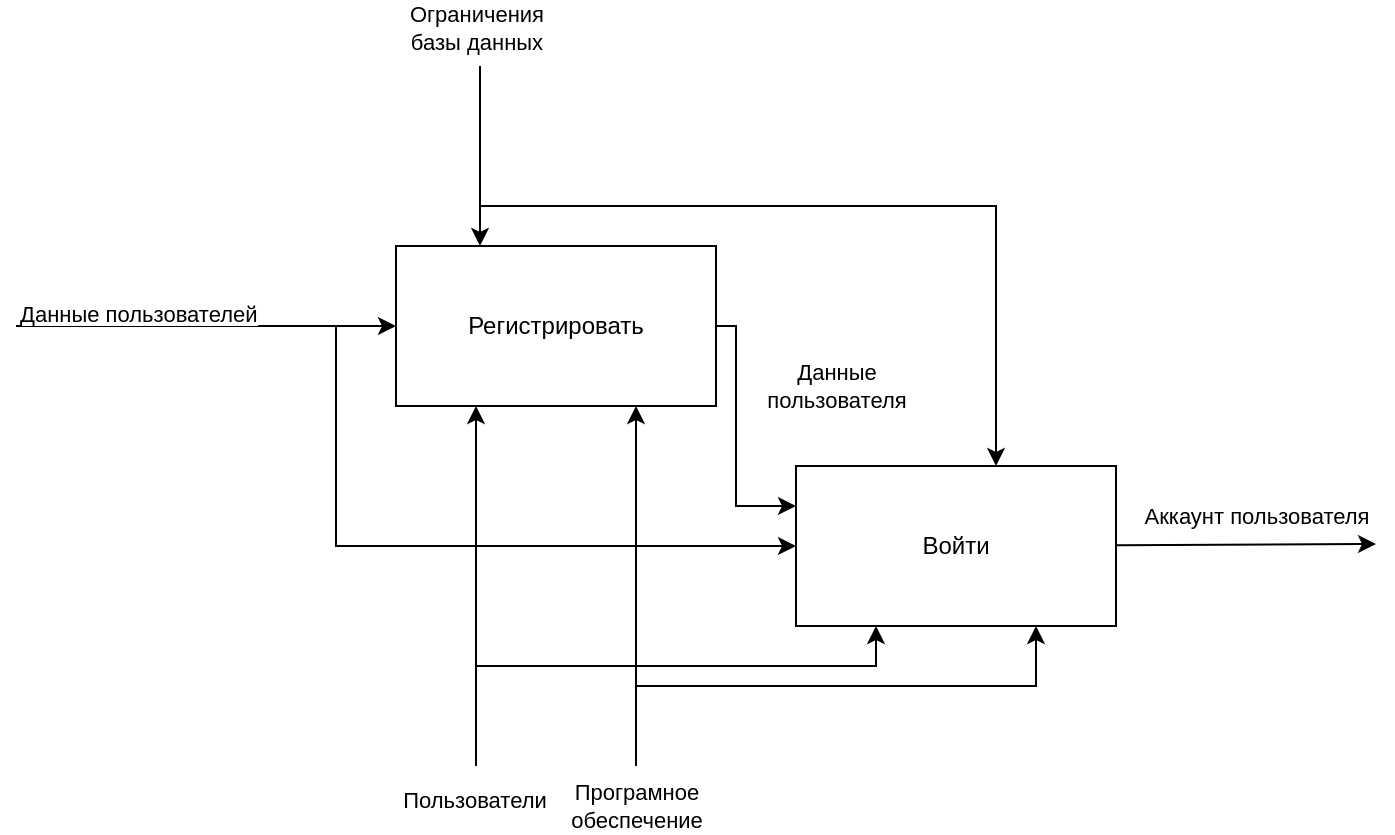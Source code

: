 <mxfile version="15.8.7" type="device"><diagram id="F-kIwalNcaUoxrm3usF3" name="Page-1"><mxGraphModel dx="1296" dy="1018" grid="1" gridSize="10" guides="1" tooltips="1" connect="1" arrows="1" fold="1" page="1" pageScale="1" pageWidth="1100" pageHeight="850" math="0" shadow="0"><root><mxCell id="0"/><mxCell id="1" parent="0"/><mxCell id="5FL8ngE7u2p-rKPRF-31-1" value="Регистрировать" style="rounded=0;whiteSpace=wrap;html=1;" vertex="1" parent="1"><mxGeometry x="260" y="290" width="160" height="80" as="geometry"/></mxCell><mxCell id="5FL8ngE7u2p-rKPRF-31-2" value="" style="endArrow=classic;html=1;rounded=0;entryX=0;entryY=0.5;entryDx=0;entryDy=0;" edge="1" parent="1" target="5FL8ngE7u2p-rKPRF-31-1"><mxGeometry width="50" height="50" relative="1" as="geometry"><mxPoint x="70" y="330" as="sourcePoint"/><mxPoint x="150" y="310" as="targetPoint"/></mxGeometry></mxCell><mxCell id="5FL8ngE7u2p-rKPRF-31-3" value="&lt;span style=&quot;color: rgb(0, 0, 0); font-family: helvetica; font-size: 11px; font-style: normal; font-weight: 400; letter-spacing: normal; text-align: center; text-indent: 0px; text-transform: none; word-spacing: 0px; background-color: rgb(255, 255, 255); display: inline; float: none;&quot;&gt;Данные пользователей&lt;/span&gt;" style="text;whiteSpace=wrap;html=1;" vertex="1" parent="1"><mxGeometry x="70" y="310" width="140" height="30" as="geometry"/></mxCell><mxCell id="5FL8ngE7u2p-rKPRF-31-8" value="" style="endArrow=classic;html=1;rounded=0;entryX=0.25;entryY=0;entryDx=0;entryDy=0;" edge="1" parent="1"><mxGeometry width="50" height="50" relative="1" as="geometry"><mxPoint x="302" y="200" as="sourcePoint"/><mxPoint x="302" y="290" as="targetPoint"/></mxGeometry></mxCell><mxCell id="5FL8ngE7u2p-rKPRF-31-9" value="Ограничения&lt;br&gt;базы данных" style="edgeLabel;html=1;align=center;verticalAlign=middle;resizable=0;points=[];" vertex="1" connectable="0" parent="5FL8ngE7u2p-rKPRF-31-8"><mxGeometry x="-0.147" y="-2" relative="1" as="geometry"><mxPoint y="-58" as="offset"/></mxGeometry></mxCell><mxCell id="5FL8ngE7u2p-rKPRF-31-10" value="" style="endArrow=classic;html=1;rounded=0;entryX=0;entryY=0.25;entryDx=0;entryDy=0;exitX=1;exitY=0.5;exitDx=0;exitDy=0;edgeStyle=orthogonalEdgeStyle;" edge="1" parent="1" source="5FL8ngE7u2p-rKPRF-31-1" target="5FL8ngE7u2p-rKPRF-31-32"><mxGeometry width="50" height="50" relative="1" as="geometry"><mxPoint x="680" y="329.41" as="sourcePoint"/><mxPoint x="750" y="329" as="targetPoint"/><Array as="points"><mxPoint x="430" y="330"/><mxPoint x="430" y="420"/></Array></mxGeometry></mxCell><mxCell id="5FL8ngE7u2p-rKPRF-31-11" value="Данные &lt;br&gt;пользователя" style="edgeLabel;html=1;align=center;verticalAlign=middle;resizable=0;points=[];" vertex="1" connectable="0" parent="5FL8ngE7u2p-rKPRF-31-10"><mxGeometry x="0.2" y="1" relative="1" as="geometry"><mxPoint x="49" y="-38" as="offset"/></mxGeometry></mxCell><mxCell id="5FL8ngE7u2p-rKPRF-31-12" value="" style="endArrow=classic;html=1;rounded=0;entryX=0.25;entryY=1;entryDx=0;entryDy=0;" edge="1" parent="1" target="5FL8ngE7u2p-rKPRF-31-1"><mxGeometry width="50" height="50" relative="1" as="geometry"><mxPoint x="300" y="520" as="sourcePoint"/><mxPoint x="300" y="680" as="targetPoint"/></mxGeometry></mxCell><mxCell id="5FL8ngE7u2p-rKPRF-31-13" value="Пользователи" style="edgeLabel;html=1;align=center;verticalAlign=middle;resizable=0;points=[];" vertex="1" connectable="0" parent="5FL8ngE7u2p-rKPRF-31-12"><mxGeometry x="-0.32" y="1" relative="1" as="geometry"><mxPoint y="98" as="offset"/></mxGeometry></mxCell><mxCell id="5FL8ngE7u2p-rKPRF-31-14" value="Програмное&lt;br&gt;обеспечение" style="endArrow=classic;html=1;rounded=0;entryX=0.75;entryY=1;entryDx=0;entryDy=0;" edge="1" parent="1" target="5FL8ngE7u2p-rKPRF-31-1"><mxGeometry x="-1" y="-20" width="50" height="50" relative="1" as="geometry"><mxPoint x="380" y="550" as="sourcePoint"/><mxPoint x="399.12" y="682.94" as="targetPoint"/><mxPoint x="-20" y="20" as="offset"/></mxGeometry></mxCell><mxCell id="5FL8ngE7u2p-rKPRF-31-32" value="Войти" style="rounded=0;whiteSpace=wrap;html=1;" vertex="1" parent="1"><mxGeometry x="460" y="400" width="160" height="80" as="geometry"/></mxCell><mxCell id="5FL8ngE7u2p-rKPRF-31-33" value="" style="endArrow=classic;html=1;rounded=0;entryX=0;entryY=0.5;entryDx=0;entryDy=0;edgeStyle=orthogonalEdgeStyle;" edge="1" parent="1" target="5FL8ngE7u2p-rKPRF-31-32"><mxGeometry width="50" height="50" relative="1" as="geometry"><mxPoint x="220" y="330" as="sourcePoint"/><mxPoint x="350" y="420" as="targetPoint"/><Array as="points"><mxPoint x="230" y="330"/><mxPoint x="230" y="440"/></Array></mxGeometry></mxCell><mxCell id="5FL8ngE7u2p-rKPRF-31-35" value="" style="endArrow=classic;html=1;rounded=0;edgeStyle=orthogonalEdgeStyle;" edge="1" parent="1"><mxGeometry width="50" height="50" relative="1" as="geometry"><mxPoint x="302" y="200" as="sourcePoint"/><mxPoint x="560" y="400" as="targetPoint"/><Array as="points"><mxPoint x="302" y="270"/><mxPoint x="560" y="270"/><mxPoint x="560" y="400"/></Array></mxGeometry></mxCell><mxCell id="5FL8ngE7u2p-rKPRF-31-37" value="" style="endArrow=classic;html=1;rounded=0;" edge="1" parent="1" source="5FL8ngE7u2p-rKPRF-31-32"><mxGeometry width="50" height="50" relative="1" as="geometry"><mxPoint x="880" y="439.41" as="sourcePoint"/><mxPoint x="750" y="439" as="targetPoint"/></mxGeometry></mxCell><mxCell id="5FL8ngE7u2p-rKPRF-31-38" value="Аккаунт пользователя" style="edgeLabel;html=1;align=center;verticalAlign=middle;resizable=0;points=[];" vertex="1" connectable="0" parent="5FL8ngE7u2p-rKPRF-31-37"><mxGeometry x="0.2" y="1" relative="1" as="geometry"><mxPoint x="-8" y="-13" as="offset"/></mxGeometry></mxCell><mxCell id="5FL8ngE7u2p-rKPRF-31-39" value="" style="endArrow=classic;html=1;rounded=0;entryX=0.25;entryY=1;entryDx=0;entryDy=0;edgeStyle=orthogonalEdgeStyle;" edge="1" parent="1" target="5FL8ngE7u2p-rKPRF-31-32"><mxGeometry width="50" height="50" relative="1" as="geometry"><mxPoint x="300" y="550" as="sourcePoint"/><mxPoint x="500" y="790" as="targetPoint"/><Array as="points"><mxPoint x="300" y="500"/><mxPoint x="500" y="500"/></Array></mxGeometry></mxCell><mxCell id="5FL8ngE7u2p-rKPRF-31-41" value="" style="endArrow=classic;html=1;rounded=0;entryX=0.75;entryY=1;entryDx=0;entryDy=0;edgeStyle=orthogonalEdgeStyle;" edge="1" parent="1" target="5FL8ngE7u2p-rKPRF-31-32"><mxGeometry x="-1" y="-40" width="50" height="50" relative="1" as="geometry"><mxPoint x="380" y="540" as="sourcePoint"/><mxPoint x="599.12" y="792.94" as="targetPoint"/><mxPoint x="-40" y="40" as="offset"/><Array as="points"><mxPoint x="380" y="510"/><mxPoint x="580" y="510"/></Array></mxGeometry></mxCell></root></mxGraphModel></diagram></mxfile>